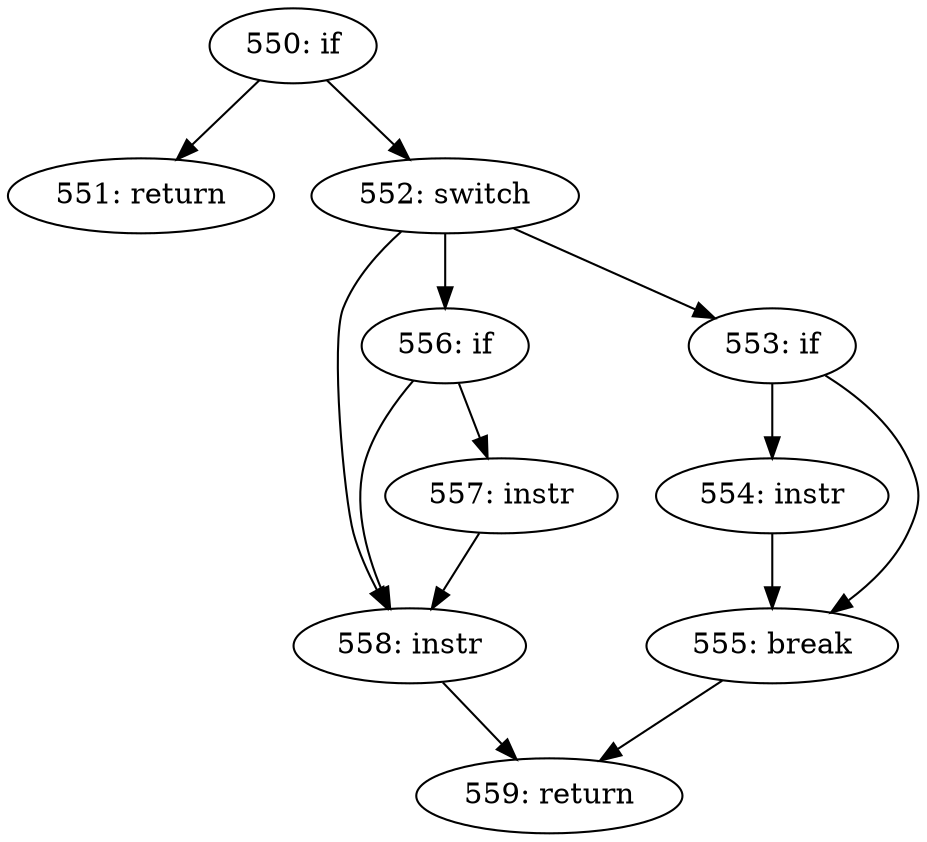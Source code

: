 digraph CFG_TCP_ECN_check_ce {
550 [label="550: if"]
	550 -> 551
	550 -> 552
551 [label="551: return"]
	
552 [label="552: switch"]
	552 -> 558
	552 -> 556
	552 -> 553
553 [label="553: if"]
	553 -> 554
	553 -> 555
554 [label="554: instr"]
	554 -> 555
555 [label="555: break"]
	555 -> 559
556 [label="556: if"]
	556 -> 557
	556 -> 558
557 [label="557: instr"]
	557 -> 558
558 [label="558: instr"]
	558 -> 559
559 [label="559: return"]
	
}

